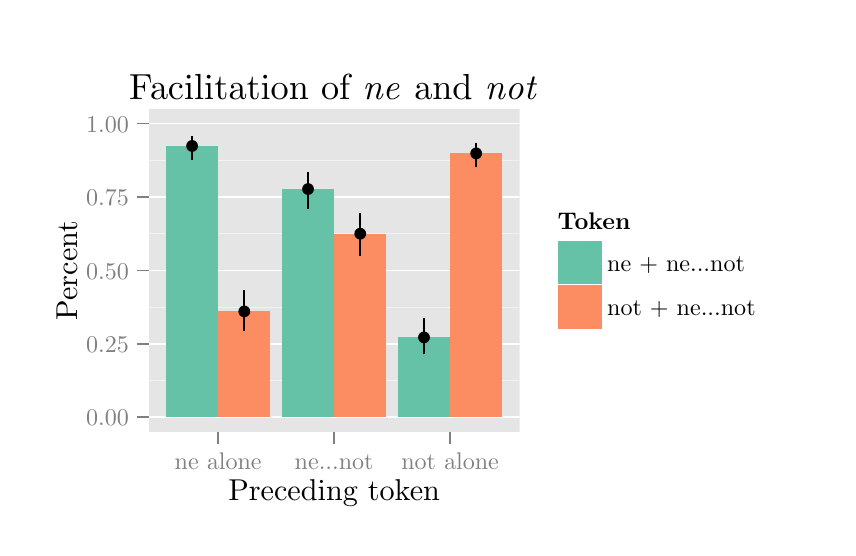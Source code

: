% Created by tikzDevice version 0.7.0 on 2014-09-02 18:48:08
% !TEX encoding = UTF-8 Unicode
\begin{tikzpicture}[x=1pt,y=1pt]
\definecolor[named]{fillColor}{rgb}{1.00,1.00,1.00}
\path[use as bounding box,fill=fillColor,fill opacity=0.00] (0,0) rectangle (289.08,180.67);
\begin{scope}
\path[clip] (  0.00,  0.00) rectangle (289.08,180.67);
\definecolor[named]{drawColor}{rgb}{1.00,1.00,1.00}
\definecolor[named]{fillColor}{rgb}{1.00,1.00,1.00}

\path[draw=drawColor,line width= 0.6pt,line join=round,line cap=round,fill=fillColor] ( -0.00,  0.00) rectangle (289.08,180.68);
\end{scope}
\begin{scope}
\path[clip] ( 43.70, 34.60) rectangle (177.78,151.31);
\definecolor[named]{fillColor}{rgb}{0.90,0.90,0.90}

\path[fill=fillColor] ( 43.70, 34.60) rectangle (177.78,151.31);
\definecolor[named]{drawColor}{rgb}{0.95,0.95,0.95}

\path[draw=drawColor,line width= 0.3pt,line join=round] ( 43.70, 53.17) --
	(177.78, 53.17);

\path[draw=drawColor,line width= 0.3pt,line join=round] ( 43.70, 79.69) --
	(177.78, 79.69);

\path[draw=drawColor,line width= 0.3pt,line join=round] ( 43.70,106.22) --
	(177.78,106.22);

\path[draw=drawColor,line width= 0.3pt,line join=round] ( 43.70,132.74) --
	(177.78,132.74);
\definecolor[named]{drawColor}{rgb}{1.00,1.00,1.00}

\path[draw=drawColor,line width= 0.6pt,line join=round] ( 43.70, 39.90) --
	(177.78, 39.90);

\path[draw=drawColor,line width= 0.6pt,line join=round] ( 43.70, 66.43) --
	(177.78, 66.43);

\path[draw=drawColor,line width= 0.6pt,line join=round] ( 43.70, 92.95) --
	(177.78, 92.95);

\path[draw=drawColor,line width= 0.6pt,line join=round] ( 43.70,119.48) --
	(177.78,119.48);

\path[draw=drawColor,line width= 0.6pt,line join=round] ( 43.70,146.00) --
	(177.78,146.00);
\definecolor[named]{fillColor}{rgb}{0.40,0.76,0.65}

\path[fill=fillColor] ( 49.98, 39.90) rectangle ( 68.84,137.93);
\definecolor[named]{fillColor}{rgb}{0.99,0.55,0.38}

\path[fill=fillColor] ( 68.84, 39.90) rectangle ( 87.69, 78.14);
\definecolor[named]{fillColor}{rgb}{0.40,0.76,0.65}

\path[fill=fillColor] ( 91.88, 39.90) rectangle (110.74,122.36);
\definecolor[named]{fillColor}{rgb}{0.99,0.55,0.38}

\path[fill=fillColor] (110.74, 39.90) rectangle (129.59,106.22);
\definecolor[named]{fillColor}{rgb}{0.40,0.76,0.65}

\path[fill=fillColor] (133.78, 39.90) rectangle (152.64, 68.75);
\definecolor[named]{fillColor}{rgb}{0.99,0.55,0.38}

\path[fill=fillColor] (152.64, 39.90) rectangle (171.49,135.25);
\definecolor[named]{drawColor}{rgb}{0.00,0.00,0.00}
\definecolor[named]{fillColor}{rgb}{0.00,0.00,0.00}

\path[draw=drawColor,line width= 0.6pt,line join=round,fill=fillColor] (101.31,115.25) -- (101.31,128.51);

\path[fill=fillColor] (101.31,122.36) circle (  2.13);

\path[draw=drawColor,line width= 0.6pt,line join=round,fill=fillColor] (120.17, 98.34) -- (120.17,113.66);

\path[fill=fillColor] (120.17,106.22) circle (  2.13);

\path[draw=drawColor,line width= 0.6pt,line join=round,fill=fillColor] ( 59.41,133.01) -- ( 59.41,141.42);

\path[fill=fillColor] ( 59.41,137.93) circle (  2.13);

\path[draw=drawColor,line width= 0.6pt,line join=round,fill=fillColor] ( 78.27, 71.03) -- ( 78.27, 85.71);

\path[fill=fillColor] ( 78.27, 78.14) circle (  2.13);

\path[draw=drawColor,line width= 0.6pt,line join=round,fill=fillColor] (143.21, 62.60) -- (143.21, 75.58);

\path[fill=fillColor] (143.21, 68.75) circle (  2.13);

\path[draw=drawColor,line width= 0.6pt,line join=round,fill=fillColor] (162.06,130.15) -- (162.06,139.15);

\path[fill=fillColor] (162.06,135.25) circle (  2.13);
\end{scope}
\begin{scope}
\path[clip] (  0.00,  0.00) rectangle (289.08,180.67);
\definecolor[named]{drawColor}{rgb}{0.50,0.50,0.50}

\node[text=drawColor,anchor=base east,inner sep=0pt, outer sep=0pt, scale=  0.87] at ( 36.59, 36.74) {0.00};

\node[text=drawColor,anchor=base east,inner sep=0pt, outer sep=0pt, scale=  0.87] at ( 36.59, 63.27) {0.25};

\node[text=drawColor,anchor=base east,inner sep=0pt, outer sep=0pt, scale=  0.87] at ( 36.59, 89.79) {0.50};

\node[text=drawColor,anchor=base east,inner sep=0pt, outer sep=0pt, scale=  0.87] at ( 36.59,116.32) {0.75};

\node[text=drawColor,anchor=base east,inner sep=0pt, outer sep=0pt, scale=  0.87] at ( 36.59,142.84) {1.00};
\end{scope}
\begin{scope}
\path[clip] (  0.00,  0.00) rectangle (289.08,180.67);
\definecolor[named]{drawColor}{rgb}{0.50,0.50,0.50}

\path[draw=drawColor,line width= 0.6pt,line join=round] ( 39.43, 39.90) --
	( 43.70, 39.90);

\path[draw=drawColor,line width= 0.6pt,line join=round] ( 39.43, 66.43) --
	( 43.70, 66.43);

\path[draw=drawColor,line width= 0.6pt,line join=round] ( 39.43, 92.95) --
	( 43.70, 92.95);

\path[draw=drawColor,line width= 0.6pt,line join=round] ( 39.43,119.48) --
	( 43.70,119.48);

\path[draw=drawColor,line width= 0.6pt,line join=round] ( 39.43,146.00) --
	( 43.70,146.00);
\end{scope}
\begin{scope}
\path[clip] (  0.00,  0.00) rectangle (289.08,180.67);
\definecolor[named]{drawColor}{rgb}{0.50,0.50,0.50}

\path[draw=drawColor,line width= 0.6pt,line join=round] ( 68.84, 30.33) --
	( 68.84, 34.60);

\path[draw=drawColor,line width= 0.6pt,line join=round] (110.74, 30.33) --
	(110.74, 34.60);

\path[draw=drawColor,line width= 0.6pt,line join=round] (152.64, 30.33) --
	(152.64, 34.60);
\end{scope}
\begin{scope}
\path[clip] (  0.00,  0.00) rectangle (289.08,180.67);
\definecolor[named]{drawColor}{rgb}{0.50,0.50,0.50}

\node[text=drawColor,anchor=base,inner sep=0pt, outer sep=0pt, scale=  0.87] at ( 68.84, 21.16) {ne alone};

\node[text=drawColor,anchor=base,inner sep=0pt, outer sep=0pt, scale=  0.87] at (110.74, 21.16) {ne...not};

\node[text=drawColor,anchor=base,inner sep=0pt, outer sep=0pt, scale=  0.87] at (152.64, 21.16) {not alone};
\end{scope}
\begin{scope}
\path[clip] (  0.00,  0.00) rectangle (289.08,180.67);
\definecolor[named]{drawColor}{rgb}{0.00,0.00,0.00}

\node[text=drawColor,anchor=base,inner sep=0pt, outer sep=0pt, scale=  1.09] at (110.74,  9.94) {Preceding token};
\end{scope}
\begin{scope}
\path[clip] (  0.00,  0.00) rectangle (289.08,180.67);
\definecolor[named]{drawColor}{rgb}{0.00,0.00,0.00}

\node[text=drawColor,rotate= 90.00,anchor=base,inner sep=0pt, outer sep=0pt, scale=  1.09] at ( 17.85, 92.95) {Percent};
\end{scope}
\begin{scope}
\path[clip] (  0.00,  0.00) rectangle (289.08,180.67);
\definecolor[named]{fillColor}{rgb}{1.00,1.00,1.00}

\path[fill=fillColor] (187.25, 67.68) rectangle (266.36,118.23);
\end{scope}
\begin{scope}
\path[clip] (  0.00,  0.00) rectangle (289.08,180.67);
\definecolor[named]{drawColor}{rgb}{0.00,0.00,0.00}

\node[text=drawColor,anchor=base west,inner sep=0pt, outer sep=0pt, scale=  0.87] at (191.52,107.72) {\bfseries Token};
\end{scope}
\begin{scope}
\path[clip] (  0.00,  0.00) rectangle (289.08,180.67);
\definecolor[named]{drawColor}{rgb}{1.00,1.00,1.00}
\definecolor[named]{fillColor}{rgb}{0.95,0.95,0.95}

\path[draw=drawColor,line width= 0.6pt,line join=round,line cap=round,fill=fillColor] (191.52, 87.85) rectangle (207.41,103.75);
\end{scope}
\begin{scope}
\path[clip] (  0.00,  0.00) rectangle (289.08,180.67);
\definecolor[named]{fillColor}{rgb}{0.40,0.76,0.65}

\path[fill=fillColor] (191.52, 87.85) rectangle (207.41,103.75);

\path[] (191.52, 87.85) --
	(207.41,103.75);
\end{scope}
\begin{scope}
\path[clip] (  0.00,  0.00) rectangle (289.08,180.67);
\definecolor[named]{drawColor}{rgb}{1.00,1.00,1.00}
\definecolor[named]{fillColor}{rgb}{0.95,0.95,0.95}

\path[draw=drawColor,line width= 0.6pt,line join=round,line cap=round,fill=fillColor] (191.52, 71.95) rectangle (207.41, 87.85);
\end{scope}
\begin{scope}
\path[clip] (  0.00,  0.00) rectangle (289.08,180.67);
\definecolor[named]{fillColor}{rgb}{0.99,0.55,0.38}

\path[fill=fillColor] (191.52, 71.95) rectangle (207.41, 87.85);

\path[] (191.52, 71.95) --
	(207.41, 87.85);
\end{scope}
\begin{scope}
\path[clip] (  0.00,  0.00) rectangle (289.08,180.67);
\definecolor[named]{drawColor}{rgb}{0.00,0.00,0.00}

\node[text=drawColor,anchor=base west,inner sep=0pt, outer sep=0pt, scale=  0.87] at (209.40, 92.63) {ne + ne...not};
\end{scope}
\begin{scope}
\path[clip] (  0.00,  0.00) rectangle (289.08,180.67);
\definecolor[named]{drawColor}{rgb}{0.00,0.00,0.00}

\node[text=drawColor,anchor=base west,inner sep=0pt, outer sep=0pt, scale=  0.87] at (209.40, 76.73) {not + ne...not};
\end{scope}
\begin{scope}
\path[clip] (  0.00,  0.00) rectangle (289.08,180.67);
\definecolor[named]{drawColor}{rgb}{0.00,0.00,0.00}

\node[text=drawColor,anchor=base,inner sep=0pt, outer sep=0pt, scale=  1.31] at (110.74,154.62) {Facilitation of \emph{ne} and \emph{not}};
\end{scope}
\end{tikzpicture}
